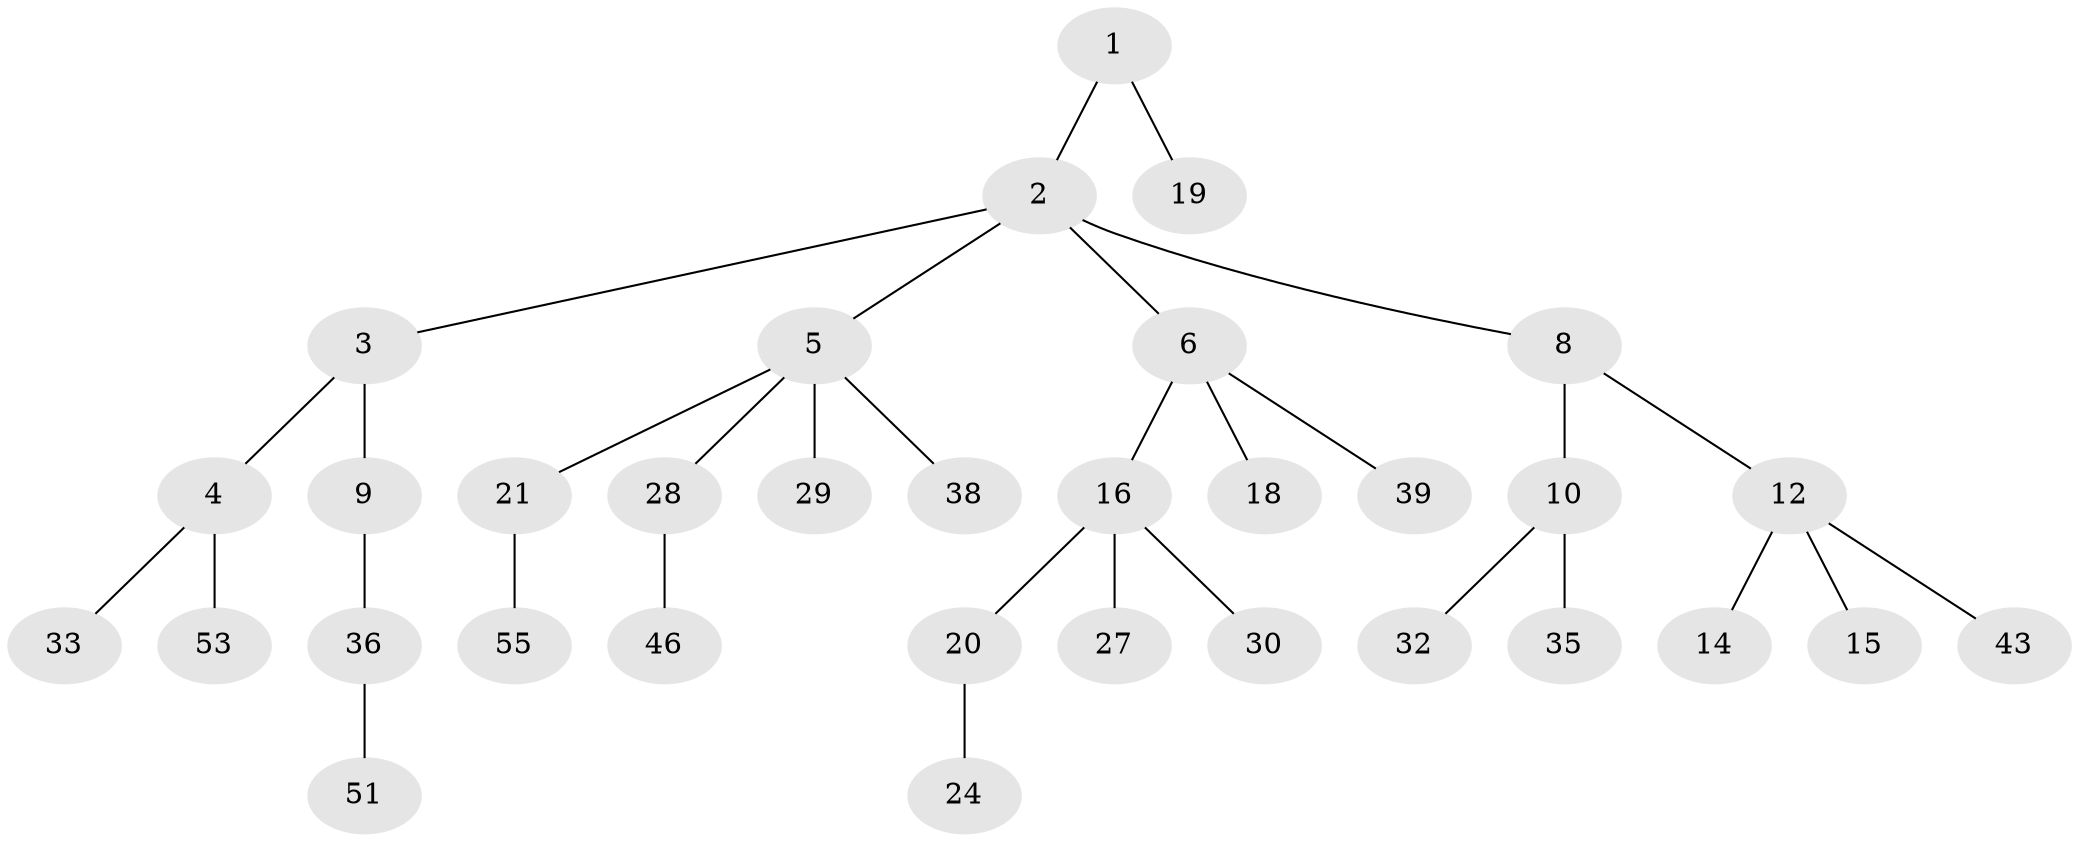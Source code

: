 // original degree distribution, {2: 0.30357142857142855, 6: 0.017857142857142856, 4: 0.03571428571428571, 5: 0.05357142857142857, 1: 0.4642857142857143, 3: 0.125}
// Generated by graph-tools (version 1.1) at 2025/11/02/27/25 16:11:25]
// undirected, 33 vertices, 32 edges
graph export_dot {
graph [start="1"]
  node [color=gray90,style=filled];
  1 [super="+17"];
  2 [super="+49"];
  3 [super="+41"];
  4 [super="+7"];
  5 [super="+23"];
  6 [super="+34"];
  8 [super="+11"];
  9 [super="+37"];
  10 [super="+31"];
  12 [super="+13"];
  14 [super="+45"];
  15 [super="+25"];
  16 [super="+22"];
  18;
  19;
  20 [super="+26"];
  21 [super="+48"];
  24 [super="+50"];
  27;
  28 [super="+44"];
  29 [super="+42"];
  30 [super="+47"];
  32 [super="+52"];
  33;
  35;
  36 [super="+56"];
  38 [super="+40"];
  39;
  43;
  46 [super="+54"];
  51;
  53;
  55;
  1 -- 2;
  1 -- 19;
  2 -- 3;
  2 -- 5;
  2 -- 6;
  2 -- 8;
  3 -- 4;
  3 -- 9;
  4 -- 33;
  4 -- 53;
  5 -- 21;
  5 -- 28;
  5 -- 29;
  5 -- 38;
  6 -- 16;
  6 -- 18;
  6 -- 39;
  8 -- 10;
  8 -- 12;
  9 -- 36;
  10 -- 32;
  10 -- 35;
  12 -- 15;
  12 -- 43;
  12 -- 14;
  16 -- 20;
  16 -- 27;
  16 -- 30;
  20 -- 24;
  21 -- 55;
  28 -- 46;
  36 -- 51;
}
